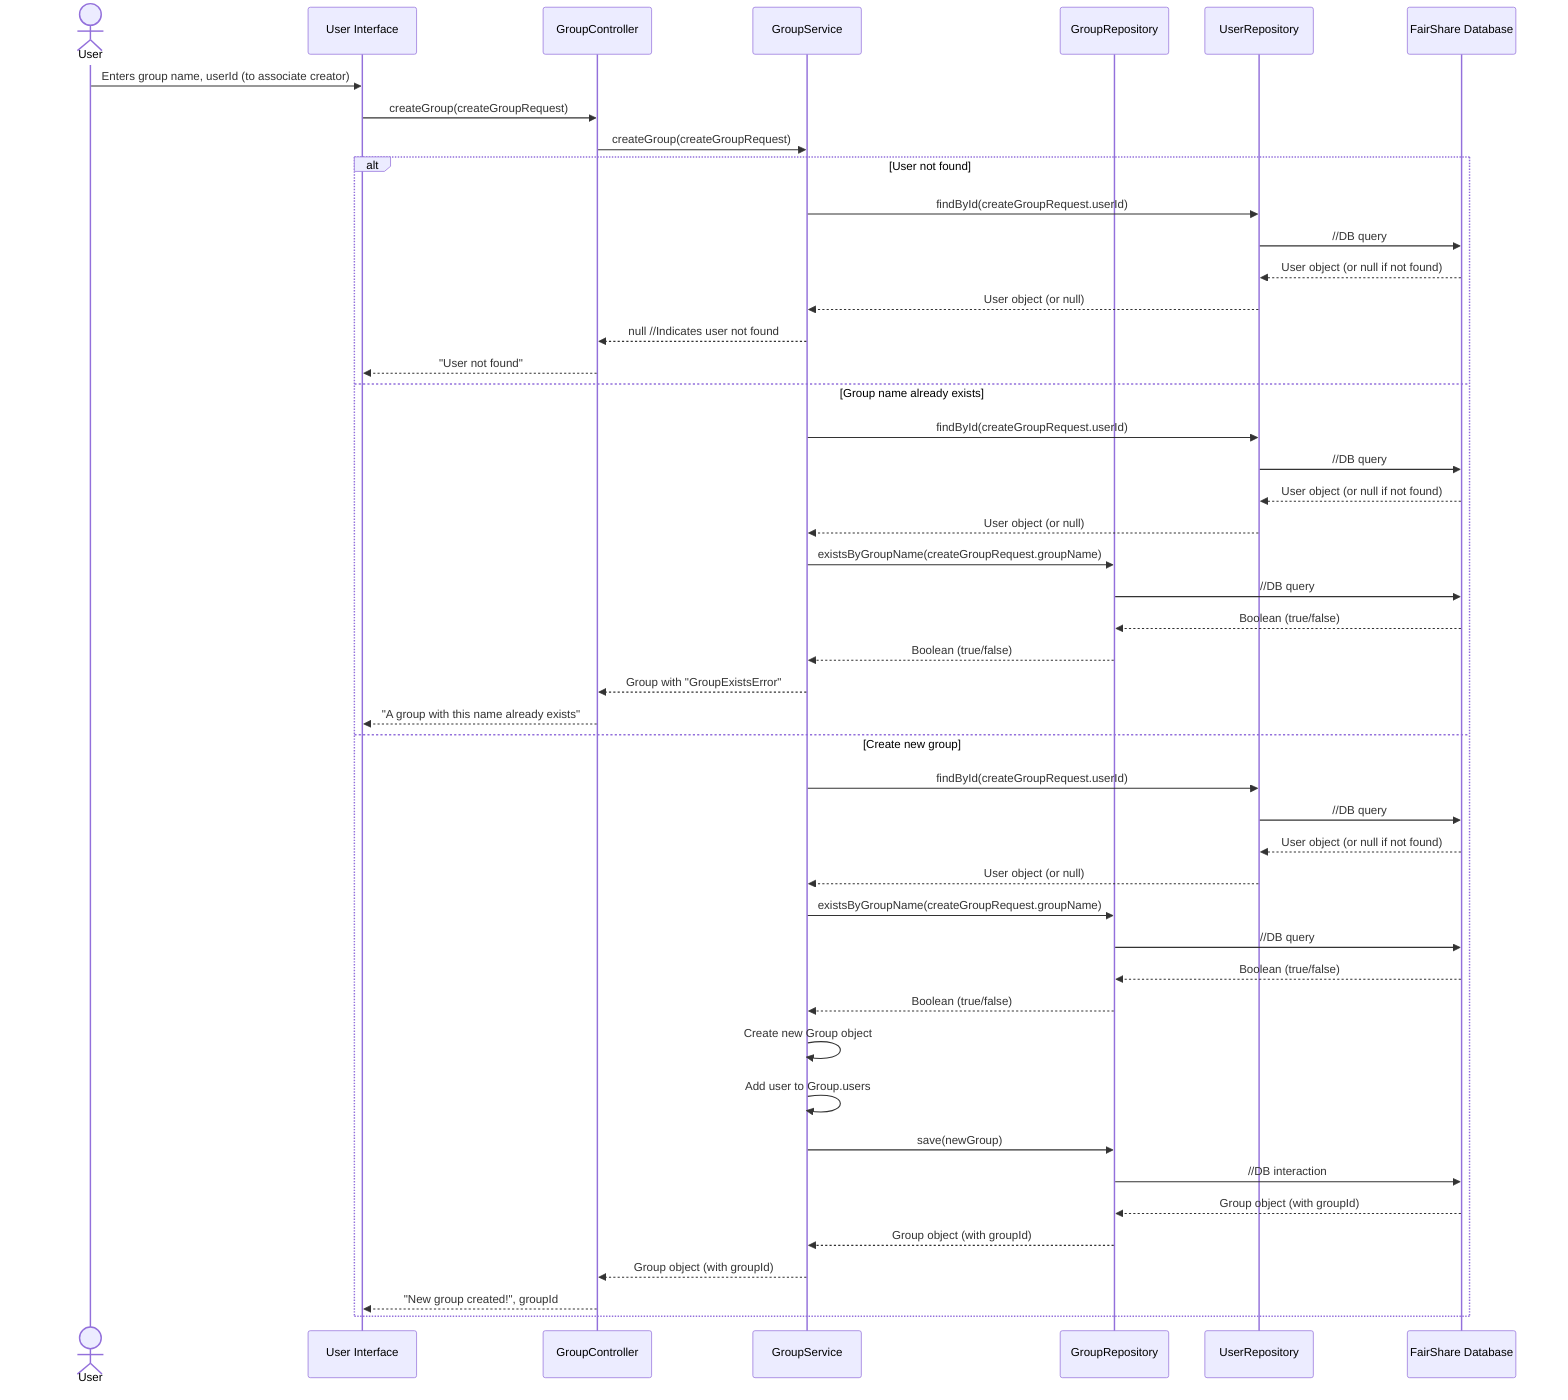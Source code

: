 ---
## Sequence Diagram for user case 3: Create Group
---
sequenceDiagram
    actor User
participant User Interface
participant GroupController
participant GroupService
participant GroupRepository
participant UserRepository
participant FairShare Database

User->>User Interface: Enters group name, userId (to associate creator)
User Interface->>GroupController: createGroup(createGroupRequest)
GroupController->>GroupService: createGroup(createGroupRequest)

alt User not found
GroupService->>UserRepository: findById(createGroupRequest.userId)
UserRepository->>FairShare Database: //DB query
FairShare Database-->>UserRepository: User object (or null if not found)
UserRepository-->>GroupService: User object (or null)
GroupService-->>GroupController: null //Indicates user not found
GroupController-->>User Interface: "User not found"
else Group name already exists
GroupService->>UserRepository: findById(createGroupRequest.userId)
UserRepository->>FairShare Database: //DB query
FairShare Database-->>UserRepository: User object (or null if not found)
UserRepository-->>GroupService: User object (or null)
GroupService->>GroupRepository: existsByGroupName(createGroupRequest.groupName)
GroupRepository->>FairShare Database: //DB query
FairShare Database-->>GroupRepository: Boolean (true/false)
GroupRepository-->>GroupService: Boolean (true/false)
GroupService-->>GroupController: Group with "GroupExistsError"
GroupController-->>User Interface: "A group with this name already exists"
else Create new group
GroupService->>UserRepository: findById(createGroupRequest.userId)
UserRepository->>FairShare Database: //DB query
FairShare Database-->>UserRepository: User object (or null if not found)
UserRepository-->>GroupService: User object (or null)
GroupService->>GroupRepository: existsByGroupName(createGroupRequest.groupName)
GroupRepository->>FairShare Database: //DB query
FairShare Database-->>GroupRepository: Boolean (true/false)
GroupRepository-->>GroupService: Boolean (true/false)
GroupService->>GroupService: Create new Group object
GroupService->>GroupService: Add user to Group.users
GroupService->>GroupRepository: save(newGroup)
GroupRepository->>FairShare Database: //DB interaction
FairShare Database-->>GroupRepository: Group object (with groupId)
GroupRepository-->>GroupService: Group object (with groupId)
GroupService-->>GroupController: Group object (with groupId)
GroupController-->>User Interface: "New group created!", groupId
end